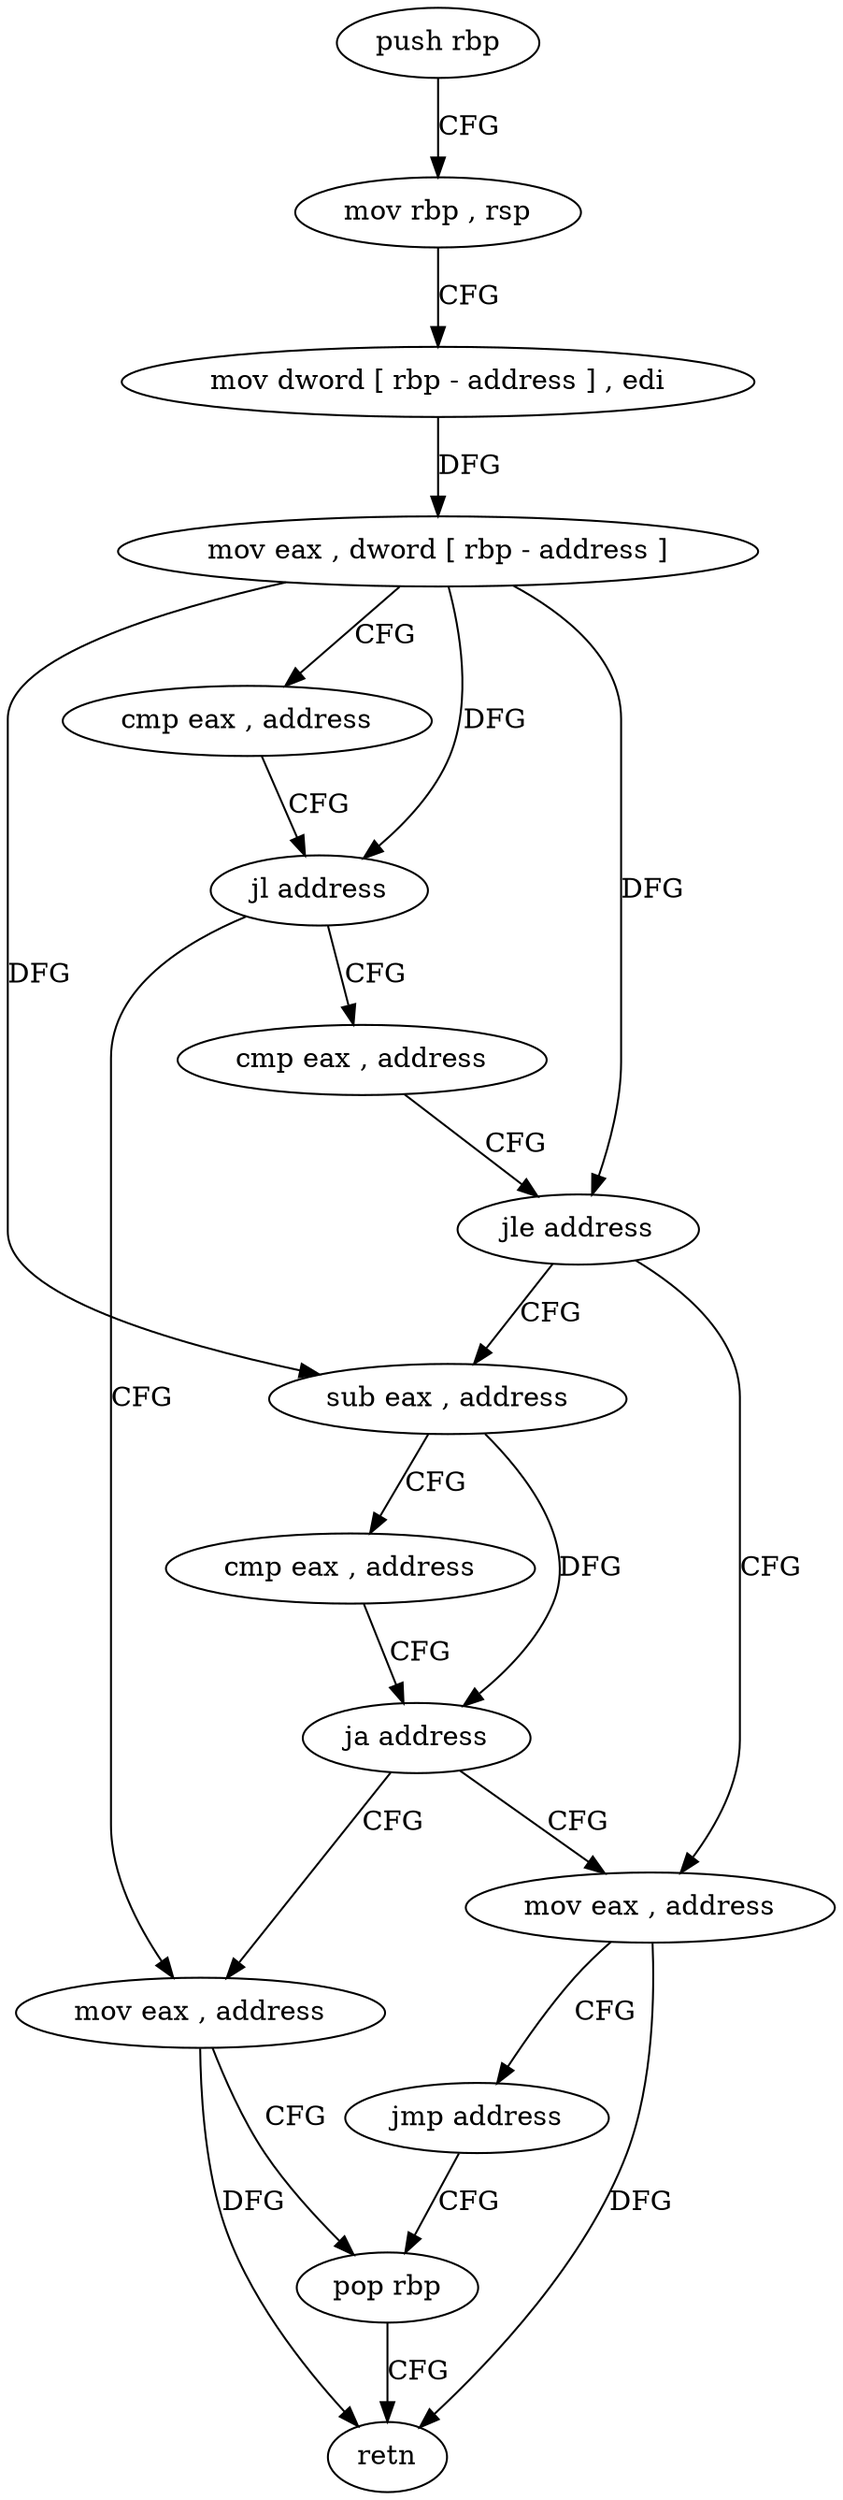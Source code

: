 digraph "func" {
"4491150" [label = "push rbp" ]
"4491151" [label = "mov rbp , rsp" ]
"4491154" [label = "mov dword [ rbp - address ] , edi" ]
"4491157" [label = "mov eax , dword [ rbp - address ]" ]
"4491160" [label = "cmp eax , address" ]
"4491163" [label = "jl address" ]
"4491185" [label = "mov eax , address" ]
"4491165" [label = "cmp eax , address" ]
"4491190" [label = "pop rbp" ]
"4491168" [label = "jle address" ]
"4491178" [label = "mov eax , address" ]
"4491170" [label = "sub eax , address" ]
"4491183" [label = "jmp address" ]
"4491173" [label = "cmp eax , address" ]
"4491176" [label = "ja address" ]
"4491191" [label = "retn" ]
"4491150" -> "4491151" [ label = "CFG" ]
"4491151" -> "4491154" [ label = "CFG" ]
"4491154" -> "4491157" [ label = "DFG" ]
"4491157" -> "4491160" [ label = "CFG" ]
"4491157" -> "4491163" [ label = "DFG" ]
"4491157" -> "4491168" [ label = "DFG" ]
"4491157" -> "4491170" [ label = "DFG" ]
"4491160" -> "4491163" [ label = "CFG" ]
"4491163" -> "4491185" [ label = "CFG" ]
"4491163" -> "4491165" [ label = "CFG" ]
"4491185" -> "4491190" [ label = "CFG" ]
"4491185" -> "4491191" [ label = "DFG" ]
"4491165" -> "4491168" [ label = "CFG" ]
"4491190" -> "4491191" [ label = "CFG" ]
"4491168" -> "4491178" [ label = "CFG" ]
"4491168" -> "4491170" [ label = "CFG" ]
"4491178" -> "4491183" [ label = "CFG" ]
"4491178" -> "4491191" [ label = "DFG" ]
"4491170" -> "4491173" [ label = "CFG" ]
"4491170" -> "4491176" [ label = "DFG" ]
"4491183" -> "4491190" [ label = "CFG" ]
"4491173" -> "4491176" [ label = "CFG" ]
"4491176" -> "4491185" [ label = "CFG" ]
"4491176" -> "4491178" [ label = "CFG" ]
}

